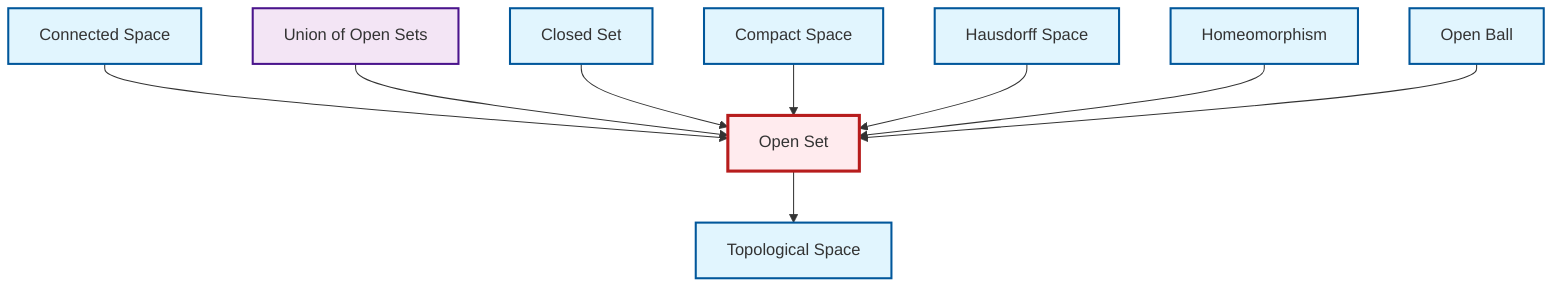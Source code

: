 graph TD
    classDef definition fill:#e1f5fe,stroke:#01579b,stroke-width:2px
    classDef theorem fill:#f3e5f5,stroke:#4a148c,stroke-width:2px
    classDef axiom fill:#fff3e0,stroke:#e65100,stroke-width:2px
    classDef example fill:#e8f5e9,stroke:#1b5e20,stroke-width:2px
    classDef current fill:#ffebee,stroke:#b71c1c,stroke-width:3px
    def-topological-space["Topological Space"]:::definition
    def-hausdorff["Hausdorff Space"]:::definition
    def-open-set["Open Set"]:::definition
    def-closed-set["Closed Set"]:::definition
    def-homeomorphism["Homeomorphism"]:::definition
    def-connected["Connected Space"]:::definition
    def-open-ball["Open Ball"]:::definition
    def-compact["Compact Space"]:::definition
    thm-union-open-sets["Union of Open Sets"]:::theorem
    def-connected --> def-open-set
    thm-union-open-sets --> def-open-set
    def-closed-set --> def-open-set
    def-compact --> def-open-set
    def-hausdorff --> def-open-set
    def-open-set --> def-topological-space
    def-homeomorphism --> def-open-set
    def-open-ball --> def-open-set
    class def-open-set current
